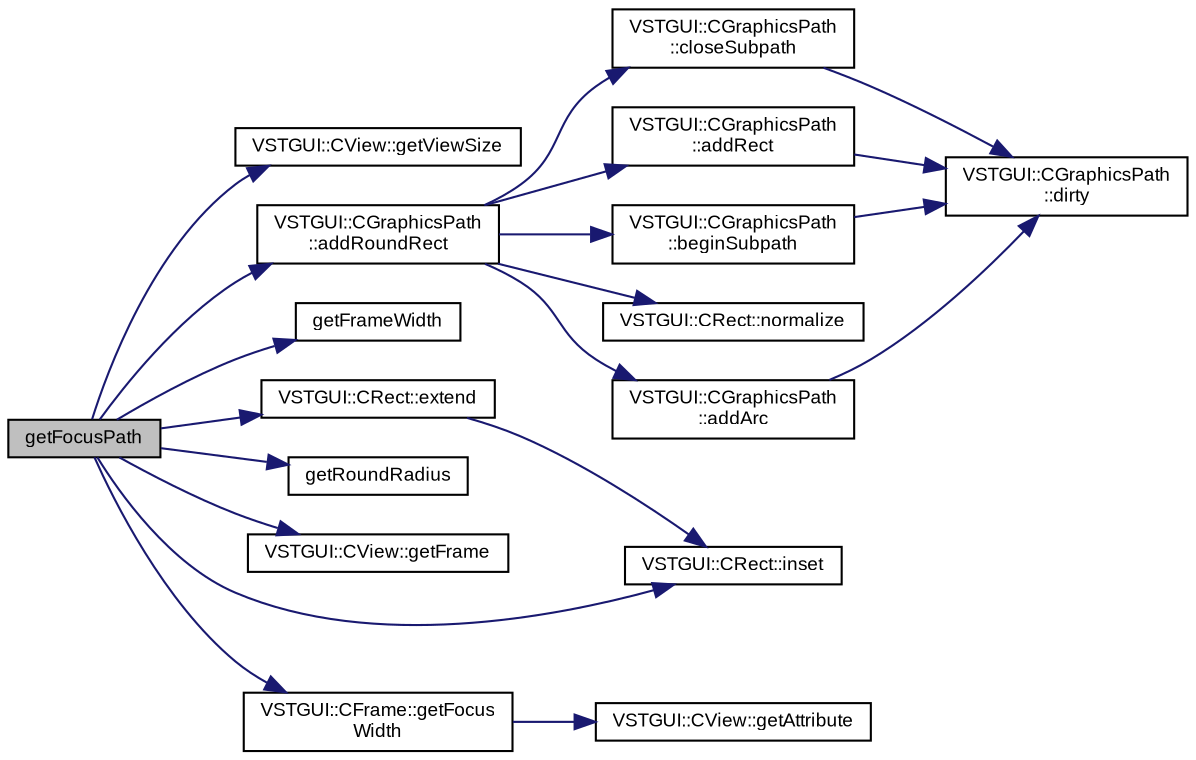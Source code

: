 digraph "getFocusPath"
{
  bgcolor="transparent";
  edge [fontname="Arial",fontsize="9",labelfontname="Arial",labelfontsize="9"];
  node [fontname="Arial",fontsize="9",shape=record];
  rankdir="LR";
  Node1 [label="getFocusPath",height=0.2,width=0.4,color="black", fillcolor="grey75", style="filled" fontcolor="black"];
  Node1 -> Node2 [color="midnightblue",fontsize="9",style="solid",fontname="Arial"];
  Node2 [label="VSTGUI::CView::getViewSize",height=0.2,width=0.4,color="black",URL="$class_v_s_t_g_u_i_1_1_c_view.html#a7b14fb07c53ccfa07dc91900f4fe01f1",tooltip="read only access to view size "];
  Node1 -> Node3 [color="midnightblue",fontsize="9",style="solid",fontname="Arial"];
  Node3 [label="VSTGUI::CRect::inset",height=0.2,width=0.4,color="black",URL="$struct_v_s_t_g_u_i_1_1_c_rect.html#a67f221f80f18e8bc5eaf06aa6d82aace"];
  Node1 -> Node4 [color="midnightblue",fontsize="9",style="solid",fontname="Arial"];
  Node4 [label="getFrameWidth",height=0.2,width=0.4,color="black",URL="$class_v_s_t_g_u_i_1_1_c_segment_button.html#ab83ca25b6ccc35733afebf351b98361d"];
  Node1 -> Node5 [color="midnightblue",fontsize="9",style="solid",fontname="Arial"];
  Node5 [label="VSTGUI::CGraphicsPath\l::addRoundRect",height=0.2,width=0.4,color="black",URL="$class_v_s_t_g_u_i_1_1_c_graphics_path.html#ab931fd1815af542997697960629d87f3"];
  Node5 -> Node6 [color="midnightblue",fontsize="9",style="solid",fontname="Arial"];
  Node6 [label="VSTGUI::CGraphicsPath\l::addRect",height=0.2,width=0.4,color="black",URL="$class_v_s_t_g_u_i_1_1_c_graphics_path.html#ae4590118f1051be2a1e7f04a2e262fb9"];
  Node6 -> Node7 [color="midnightblue",fontsize="9",style="solid",fontname="Arial"];
  Node7 [label="VSTGUI::CGraphicsPath\l::dirty",height=0.2,width=0.4,color="black",URL="$class_v_s_t_g_u_i_1_1_c_graphics_path.html#af1cb1b3449a77dab0724c0698a81ca2c",tooltip="platform object should be released "];
  Node5 -> Node8 [color="midnightblue",fontsize="9",style="solid",fontname="Arial"];
  Node8 [label="VSTGUI::CRect::normalize",height=0.2,width=0.4,color="black",URL="$struct_v_s_t_g_u_i_1_1_c_rect.html#a63e6527168ac6522121a0202e16bee87"];
  Node5 -> Node9 [color="midnightblue",fontsize="9",style="solid",fontname="Arial"];
  Node9 [label="VSTGUI::CGraphicsPath\l::beginSubpath",height=0.2,width=0.4,color="black",URL="$class_v_s_t_g_u_i_1_1_c_graphics_path.html#ab3c59aa53e7ac49487475ded4b4d69f8"];
  Node9 -> Node7 [color="midnightblue",fontsize="9",style="solid",fontname="Arial"];
  Node5 -> Node10 [color="midnightblue",fontsize="9",style="solid",fontname="Arial"];
  Node10 [label="VSTGUI::CGraphicsPath\l::addArc",height=0.2,width=0.4,color="black",URL="$class_v_s_t_g_u_i_1_1_c_graphics_path.html#aca91e47845b2094ae600277948f9576a"];
  Node10 -> Node7 [color="midnightblue",fontsize="9",style="solid",fontname="Arial"];
  Node5 -> Node11 [color="midnightblue",fontsize="9",style="solid",fontname="Arial"];
  Node11 [label="VSTGUI::CGraphicsPath\l::closeSubpath",height=0.2,width=0.4,color="black",URL="$class_v_s_t_g_u_i_1_1_c_graphics_path.html#a98a19f37f0b03f579a5f741a553d7a3f"];
  Node11 -> Node7 [color="midnightblue",fontsize="9",style="solid",fontname="Arial"];
  Node1 -> Node12 [color="midnightblue",fontsize="9",style="solid",fontname="Arial"];
  Node12 [label="getRoundRadius",height=0.2,width=0.4,color="black",URL="$class_v_s_t_g_u_i_1_1_c_segment_button.html#a07d1768b60ae7203972fc82fe1cddaa5"];
  Node1 -> Node13 [color="midnightblue",fontsize="9",style="solid",fontname="Arial"];
  Node13 [label="VSTGUI::CView::getFrame",height=0.2,width=0.4,color="black",URL="$class_v_s_t_g_u_i_1_1_c_view.html#a2045d5fae6d0f8c615dc55113828359a",tooltip="get frame "];
  Node1 -> Node14 [color="midnightblue",fontsize="9",style="solid",fontname="Arial"];
  Node14 [label="VSTGUI::CFrame::getFocus\lWidth",height=0.2,width=0.4,color="black",URL="$class_v_s_t_g_u_i_1_1_c_frame.html#adda0ad474a167c57482da0d6f6673312",tooltip="get focus draw width "];
  Node14 -> Node15 [color="midnightblue",fontsize="9",style="solid",fontname="Arial"];
  Node15 [label="VSTGUI::CView::getAttribute",height=0.2,width=0.4,color="black",URL="$class_v_s_t_g_u_i_1_1_c_view.html#a1691269ee71c2cfedde6f940d7526baa",tooltip="get an attribute "];
  Node1 -> Node16 [color="midnightblue",fontsize="9",style="solid",fontname="Arial"];
  Node16 [label="VSTGUI::CRect::extend",height=0.2,width=0.4,color="black",URL="$struct_v_s_t_g_u_i_1_1_c_rect.html#ac8a3adf41d502477036a5257e0eacad4"];
  Node16 -> Node3 [color="midnightblue",fontsize="9",style="solid",fontname="Arial"];
}
